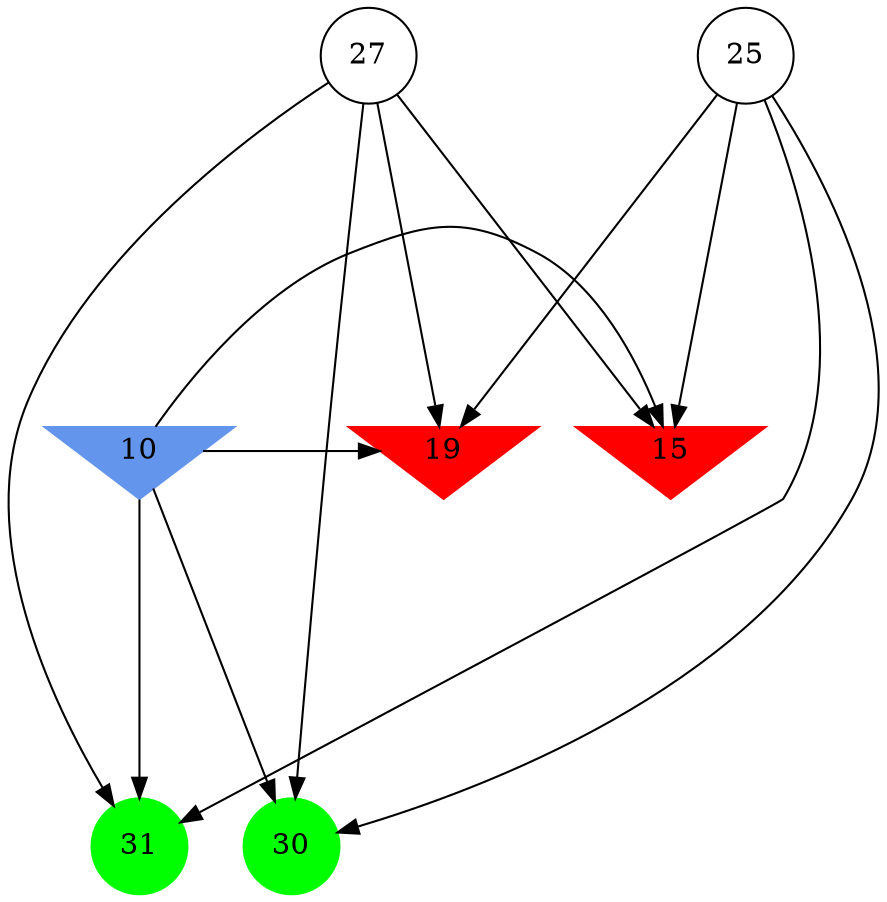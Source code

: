 digraph brain {
	ranksep=2.0;
	10 [shape=invtriangle,style=filled,color=cornflowerblue];
	15 [shape=invtriangle,style=filled,color=red];
	19 [shape=invtriangle,style=filled,color=red];
	25 [shape=circle,color=black];
	27 [shape=circle,color=black];
	30 [shape=circle,style=filled,color=green];
	31 [shape=circle,style=filled,color=green];
	25	->	19;
	25	->	15;
	25	->	30;
	25	->	31;
	27	->	19;
	27	->	15;
	27	->	30;
	27	->	31;
	10	->	19;
	10	->	15;
	10	->	30;
	10	->	31;
	{ rank=same; 10; 15; 19; }
	{ rank=same; 25; 27; }
	{ rank=same; 30; 31; }
}
